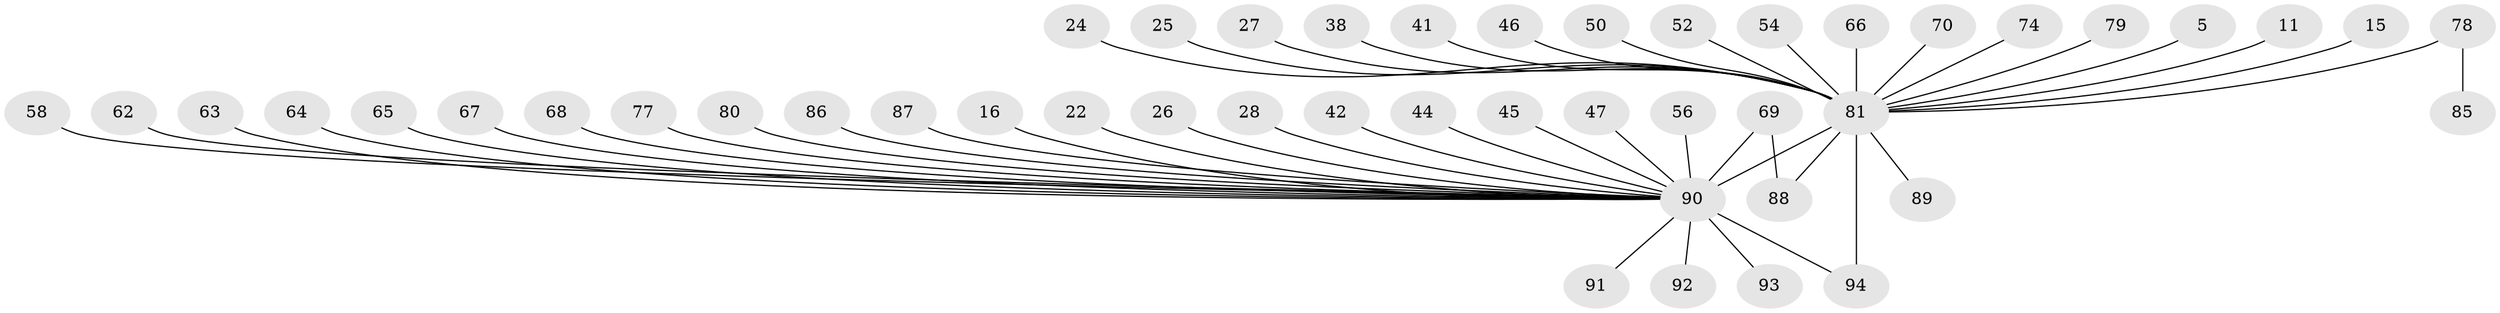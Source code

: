 // original degree distribution, {2: 0.22340425531914893, 28: 0.010638297872340425, 13: 0.010638297872340425, 3: 0.0851063829787234, 1: 0.5, 16: 0.010638297872340425, 20: 0.010638297872340425, 6: 0.010638297872340425, 4: 0.10638297872340426, 10: 0.010638297872340425, 5: 0.010638297872340425, 7: 0.010638297872340425}
// Generated by graph-tools (version 1.1) at 2025/48/03/09/25 04:48:11]
// undirected, 47 vertices, 48 edges
graph export_dot {
graph [start="1"]
  node [color=gray90,style=filled];
  5;
  11;
  15;
  16;
  22;
  24;
  25;
  26;
  27;
  28;
  38;
  41;
  42;
  44;
  45;
  46;
  47;
  50;
  52;
  54;
  56;
  58;
  62;
  63;
  64;
  65;
  66 [super="+33"];
  67;
  68;
  69 [super="+9"];
  70;
  74;
  77;
  78 [super="+72"];
  79;
  80;
  81 [super="+35+21+6"];
  85;
  86;
  87;
  88 [super="+40"];
  89;
  90 [super="+57+83+84"];
  91;
  92;
  93 [super="+82"];
  94 [super="+37+59"];
  5 -- 81;
  11 -- 81;
  15 -- 81;
  16 -- 90;
  22 -- 90;
  24 -- 81;
  25 -- 81;
  26 -- 90 [weight=3];
  27 -- 81;
  28 -- 90 [weight=2];
  38 -- 81;
  41 -- 81;
  42 -- 90;
  44 -- 90;
  45 -- 90;
  46 -- 81;
  47 -- 90;
  50 -- 81;
  52 -- 81;
  54 -- 81;
  56 -- 90;
  58 -- 90;
  62 -- 90;
  63 -- 90;
  64 -- 90;
  65 -- 90;
  66 -- 81;
  67 -- 90;
  68 -- 90;
  69 -- 88 [weight=2];
  69 -- 90 [weight=4];
  70 -- 81;
  74 -- 81;
  77 -- 90;
  78 -- 85;
  78 -- 81 [weight=3];
  79 -- 81;
  80 -- 90;
  81 -- 90 [weight=20];
  81 -- 88;
  81 -- 89 [weight=2];
  81 -- 94 [weight=4];
  86 -- 90;
  87 -- 90;
  90 -- 94;
  90 -- 91;
  90 -- 92;
  90 -- 93;
}
